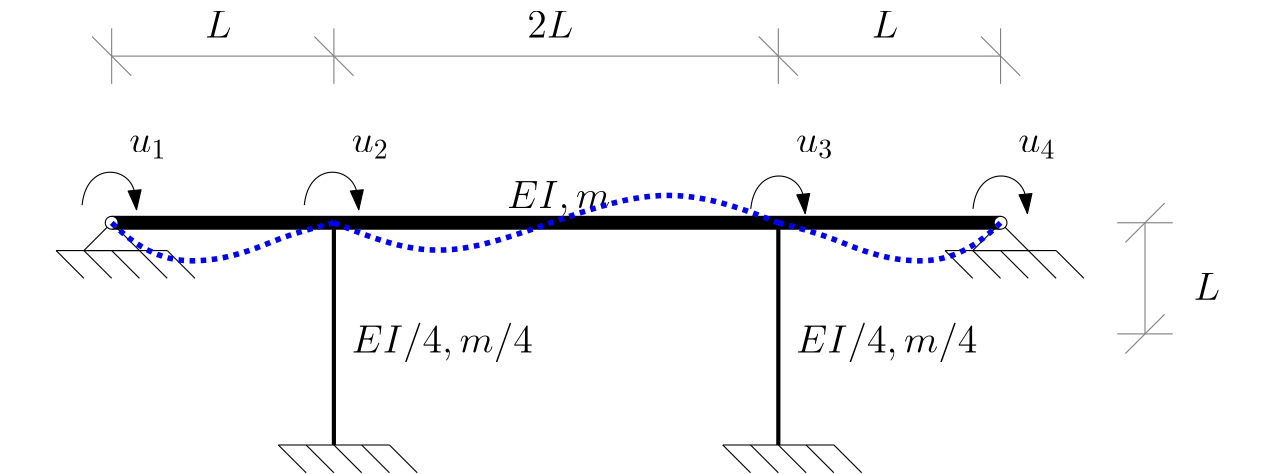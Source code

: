 <?xml version="1.0"?>
<!DOCTYPE ipe SYSTEM "ipe.dtd">
<ipe version="70218" creator="Ipe 7.2.26">
<info created="D:20230124090534" modified="D:20240701141017"/>
<preamble>\usepackage{helvet}
\renewcommand\familydefault{\sfdefault}</preamble>
<ipestyle name="basic">
<symbol name="arrow/arc(spx)">
<path stroke="sym-stroke" fill="sym-stroke" pen="sym-pen">
0 0 m
-1 0.333 l
-1 -0.333 l
h
</path>
</symbol>
<symbol name="arrow/farc(spx)">
<path stroke="sym-stroke" fill="white" pen="sym-pen">
0 0 m
-1 0.333 l
-1 -0.333 l
h
</path>
</symbol>
<symbol name="arrow/ptarc(spx)">
<path stroke="sym-stroke" fill="sym-stroke" pen="sym-pen">
0 0 m
-1 0.333 l
-0.8 0 l
-1 -0.333 l
h
</path>
</symbol>
<symbol name="arrow/fptarc(spx)">
<path stroke="sym-stroke" fill="white" pen="sym-pen">
0 0 m
-1 0.333 l
-0.8 0 l
-1 -0.333 l
h
</path>
</symbol>
<symbol name="mark/circle(sx)" transformations="translations">
<path fill="sym-stroke">
0.6 0 0 0.6 0 0 e
0.4 0 0 0.4 0 0 e
</path>
</symbol>
<symbol name="mark/disk(sx)" transformations="translations">
<path fill="sym-stroke">
0.6 0 0 0.6 0 0 e
</path>
</symbol>
<symbol name="mark/fdisk(sfx)" transformations="translations">
<group>
<path fill="sym-fill">
0.5 0 0 0.5 0 0 e
</path>
<path fill="sym-stroke" fillrule="eofill">
0.6 0 0 0.6 0 0 e
0.4 0 0 0.4 0 0 e
</path>
</group>
</symbol>
<symbol name="mark/box(sx)" transformations="translations">
<path fill="sym-stroke" fillrule="eofill">
-0.6 -0.6 m
0.6 -0.6 l
0.6 0.6 l
-0.6 0.6 l
h
-0.4 -0.4 m
0.4 -0.4 l
0.4 0.4 l
-0.4 0.4 l
h
</path>
</symbol>
<symbol name="mark/square(sx)" transformations="translations">
<path fill="sym-stroke">
-0.6 -0.6 m
0.6 -0.6 l
0.6 0.6 l
-0.6 0.6 l
h
</path>
</symbol>
<symbol name="mark/fsquare(sfx)" transformations="translations">
<group>
<path fill="sym-fill">
-0.5 -0.5 m
0.5 -0.5 l
0.5 0.5 l
-0.5 0.5 l
h
</path>
<path fill="sym-stroke" fillrule="eofill">
-0.6 -0.6 m
0.6 -0.6 l
0.6 0.6 l
-0.6 0.6 l
h
-0.4 -0.4 m
0.4 -0.4 l
0.4 0.4 l
-0.4 0.4 l
h
</path>
</group>
</symbol>
<symbol name="mark/cross(sx)" transformations="translations">
<group>
<path fill="sym-stroke">
-0.43 -0.57 m
0.57 0.43 l
0.43 0.57 l
-0.57 -0.43 l
h
</path>
<path fill="sym-stroke">
-0.43 0.57 m
0.57 -0.43 l
0.43 -0.57 l
-0.57 0.43 l
h
</path>
</group>
</symbol>
<symbol name="arrow/fnormal(spx)">
<path stroke="sym-stroke" fill="white" pen="sym-pen">
0 0 m
-1 0.333 l
-1 -0.333 l
h
</path>
</symbol>
<symbol name="arrow/pointed(spx)">
<path stroke="sym-stroke" fill="sym-stroke" pen="sym-pen">
0 0 m
-1 0.333 l
-0.8 0 l
-1 -0.333 l
h
</path>
</symbol>
<symbol name="arrow/fpointed(spx)">
<path stroke="sym-stroke" fill="white" pen="sym-pen">
0 0 m
-1 0.333 l
-0.8 0 l
-1 -0.333 l
h
</path>
</symbol>
<symbol name="arrow/linear(spx)">
<path stroke="sym-stroke" pen="sym-pen">
-1 0.333 m
0 0 l
-1 -0.333 l
</path>
</symbol>
<symbol name="arrow/fdouble(spx)">
<path stroke="sym-stroke" fill="white" pen="sym-pen">
0 0 m
-1 0.333 l
-1 -0.333 l
h
-1 0 m
-2 0.333 l
-2 -0.333 l
h
</path>
</symbol>
<symbol name="arrow/double(spx)">
<path stroke="sym-stroke" fill="sym-stroke" pen="sym-pen">
0 0 m
-1 0.333 l
-1 -0.333 l
h
-1 0 m
-2 0.333 l
-2 -0.333 l
h
</path>
</symbol>
<symbol name="arrow/mid-normal(spx)">
<path stroke="sym-stroke" fill="sym-stroke" pen="sym-pen">
0.5 0 m
-0.5 0.333 l
-0.5 -0.333 l
h
</path>
</symbol>
<symbol name="arrow/mid-fnormal(spx)">
<path stroke="sym-stroke" fill="white" pen="sym-pen">
0.5 0 m
-0.5 0.333 l
-0.5 -0.333 l
h
</path>
</symbol>
<symbol name="arrow/mid-pointed(spx)">
<path stroke="sym-stroke" fill="sym-stroke" pen="sym-pen">
0.5 0 m
-0.5 0.333 l
-0.3 0 l
-0.5 -0.333 l
h
</path>
</symbol>
<symbol name="arrow/mid-fpointed(spx)">
<path stroke="sym-stroke" fill="white" pen="sym-pen">
0.5 0 m
-0.5 0.333 l
-0.3 0 l
-0.5 -0.333 l
h
</path>
</symbol>
<symbol name="arrow/mid-double(spx)">
<path stroke="sym-stroke" fill="sym-stroke" pen="sym-pen">
1 0 m
0 0.333 l
0 -0.333 l
h
0 0 m
-1 0.333 l
-1 -0.333 l
h
</path>
</symbol>
<symbol name="arrow/mid-fdouble(spx)">
<path stroke="sym-stroke" fill="white" pen="sym-pen">
1 0 m
0 0.333 l
0 -0.333 l
h
0 0 m
-1 0.333 l
-1 -0.333 l
h
</path>
</symbol>
<anglesize name="22.5 deg" value="22.5"/>
<anglesize name="30 deg" value="30"/>
<anglesize name="45 deg" value="45"/>
<anglesize name="60 deg" value="60"/>
<anglesize name="90 deg" value="90"/>
<arrowsize name="large" value="10"/>
<arrowsize name="small" value="5"/>
<arrowsize name="tiny" value="3"/>
<color name="blue" value="0 0 1"/>
<color name="brown" value="0.647 0.165 0.165"/>
<color name="darkblue" value="0 0 0.545"/>
<color name="darkcyan" value="0 0.545 0.545"/>
<color name="darkgray" value="0.663"/>
<color name="darkgreen" value="0 0.392 0"/>
<color name="darkmagenta" value="0.545 0 0.545"/>
<color name="darkorange" value="1 0.549 0"/>
<color name="darkred" value="0.545 0 0"/>
<color name="gold" value="1 0.843 0"/>
<color name="gray" value="0.745"/>
<color name="green" value="0 1 0"/>
<color name="lightblue" value="0.678 0.847 0.902"/>
<color name="lightcyan" value="0.878 1 1"/>
<color name="lightgray" value="0.827"/>
<color name="lightgreen" value="0.565 0.933 0.565"/>
<color name="lightyellow" value="1 1 0.878"/>
<color name="navy" value="0 0 0.502"/>
<color name="orange" value="1 0.647 0"/>
<color name="pink" value="1 0.753 0.796"/>
<color name="purple" value="0.627 0.125 0.941"/>
<color name="red" value="1 0 0"/>
<color name="seagreen" value="0.18 0.545 0.341"/>
<color name="turquoise" value="0.251 0.878 0.816"/>
<color name="violet" value="0.933 0.51 0.933"/>
<color name="yellow" value="1 1 0"/>
<dashstyle name="dash dot dotted" value="[4 2 1 2 1 2] 0"/>
<dashstyle name="dash dotted" value="[4 2 1 2] 0"/>
<dashstyle name="dashed" value="[4] 0"/>
<dashstyle name="dotted" value="[1 3] 0"/>
<gridsize name="10 pts (~3.5 mm)" value="10"/>
<gridsize name="14 pts (~5 mm)" value="14"/>
<gridsize name="16 pts (~6 mm)" value="16"/>
<gridsize name="20 pts (~7 mm)" value="20"/>
<gridsize name="28 pts (~10 mm)" value="28"/>
<gridsize name="32 pts (~12 mm)" value="32"/>
<gridsize name="4 pts" value="4"/>
<gridsize name="56 pts (~20 mm)" value="56"/>
<gridsize name="8 pts (~3 mm)" value="8"/>
<opacity name="10%" value="0.1"/>
<opacity name="30%" value="0.3"/>
<opacity name="50%" value="0.5"/>
<opacity name="75%" value="0.75"/>
<pen name="fat" value="1.2"/>
<pen name="heavier" value="0.8"/>
<pen name="ultrafat" value="2"/>
<symbolsize name="large" value="5"/>
<symbolsize name="small" value="2"/>
<symbolsize name="tiny" value="1.1"/>
<textsize name="Huge" value="\Huge"/>
<textsize name="LARGE" value="\LARGE"/>
<textsize name="Large" value="\Large"/>
<textsize name="footnote" value="\footnotesize"/>
<textsize name="huge" value="\huge"/>
<textsize name="large" value="\large"/>
<textsize name="small" value="\small"/>
<textsize name="tiny" value="\tiny"/>
<textstyle name="center" begin="\begin{center}" end="\end{center}"/>
<textstyle name="item" begin="\begin{itemize}\item{}" end="\end{itemize}"/>
<textstyle name="itemize" begin="\begin{itemize}" end="\end{itemize}"/>
<tiling name="falling" angle="-60" step="4" width="1"/>
<tiling name="rising" angle="30" step="4" width="1"/>
</ipestyle>
<ipestyle name="size_1500_750">
<layout paper="1500 750" origin="0 0" frame="1500 750"/>
</ipestyle>
<ipestyle name="numthickness">
<pen name="thick1.0" value="1"/>
<pen name="thick1.5" value="1.5"/>
<pen name="thick2.0" value="2"/>
<pen name="thick2.5" value="2.5"/>
<pen name="thick3.0" value="3"/>
<pen name="thick3.5" value="3.5"/>
<pen name="thick4.0" value="4"/>
<pen name="thick4.5" value="4.5"/>
<pen name="thick5.0" value="5"/>
</ipestyle>
<ipestyle name="svgcolor">
<color name="AliceBlue" value="0.94 0.972 1"/>
<color name="AntiqueWhite" value="0.98 0.92 0.844"/>
<color name="Aqua" value="0 1 1"/>
<color name="Aquamarine" value="0.498 1 0.83"/>
<color name="Azure" value="0.94 1 1"/>
<color name="Beige" value="0.96 0.96 0.864"/>
<color name="Bisque" value="1 0.894 0.77"/>
<color name="Black" value="0"/>
<color name="BlanchedAlmond" value="1 0.92 0.804"/>
<color name="Blue" value="0 0 1"/>
<color name="BlueViolet" value="0.54 0.17 0.888"/>
<color name="Brown" value="0.648 0.165 0.165"/>
<color name="BurlyWood" value="0.87 0.72 0.53"/>
<color name="CadetBlue" value="0.372 0.62 0.628"/>
<color name="Chartreuse" value="0.498 1 0"/>
<color name="Chocolate" value="0.824 0.41 0.116"/>
<color name="Coral" value="1 0.498 0.312"/>
<color name="CornflowerBlue" value="0.392 0.585 0.93"/>
<color name="Cornsilk" value="1 0.972 0.864"/>
<color name="Crimson" value="0.864 0.08 0.235"/>
<color name="Cyan" value="0 1 1"/>
<color name="DarkBlue" value="0 0 0.545"/>
<color name="DarkCyan" value="0 0.545 0.545"/>
<color name="DarkGoldenrod" value="0.72 0.525 0.044"/>
<color name="DarkGray" value="0.664"/>
<color name="DarkGreen" value="0 0.392 0"/>
<color name="DarkGrey" value="0.664"/>
<color name="DarkKhaki" value="0.74 0.716 0.42"/>
<color name="DarkMagenta" value="0.545 0 0.545"/>
<color name="DarkOliveGreen" value="0.332 0.42 0.185"/>
<color name="DarkOrange" value="1 0.55 0"/>
<color name="DarkOrchid" value="0.6 0.196 0.8"/>
<color name="DarkRed" value="0.545 0 0"/>
<color name="DarkSalmon" value="0.912 0.59 0.48"/>
<color name="DarkSeaGreen" value="0.56 0.736 0.56"/>
<color name="DarkSlateBlue" value="0.284 0.24 0.545"/>
<color name="DarkSlateGray" value="0.185 0.31 0.31"/>
<color name="DarkSlateGrey" value="0.185 0.31 0.31"/>
<color name="DarkTurquoise" value="0 0.808 0.82"/>
<color name="DarkViolet" value="0.58 0 0.828"/>
<color name="DeepPink" value="1 0.08 0.576"/>
<color name="DeepSkyBlue" value="0 0.75 1"/>
<color name="DimGray" value="0.41"/>
<color name="DimGrey" value="0.41"/>
<color name="DodgerBlue" value="0.116 0.565 1"/>
<color name="FireBrick" value="0.698 0.132 0.132"/>
<color name="FloralWhite" value="1 0.98 0.94"/>
<color name="ForestGreen" value="0.132 0.545 0.132"/>
<color name="Fuchsia" value="1 0 1"/>
<color name="Gainsboro" value="0.864"/>
<color name="GhostWhite" value="0.972 0.972 1"/>
<color name="Gold" value="1 0.844 0"/>
<color name="Goldenrod" value="0.855 0.648 0.125"/>
<color name="Gray" value="0.5"/>
<color name="Green" value="0 0.5 0"/>
<color name="GreenYellow" value="0.68 1 0.185"/>
<color name="Grey" value="0.5"/>
<color name="Honeydew" value="0.94 1 0.94"/>
<color name="HotPink" value="1 0.41 0.705"/>
<color name="IndianRed" value="0.804 0.36 0.36"/>
<color name="Indigo" value="0.294 0 0.51"/>
<color name="Ivory" value="1 1 0.94"/>
<color name="Khaki" value="0.94 0.9 0.55"/>
<color name="Lavender" value="0.9 0.9 0.98"/>
<color name="LavenderBlush" value="1 0.94 0.96"/>
<color name="LawnGreen" value="0.488 0.99 0"/>
<color name="LemonChiffon" value="1 0.98 0.804"/>
<color name="LightBlue" value="0.68 0.848 0.9"/>
<color name="LightCoral" value="0.94 0.5 0.5"/>
<color name="LightCyan" value="0.88 1 1"/>
<color name="LightGoldenrod" value="0.933 0.867 0.51"/>
<color name="LightGoldenrodYellow" value="0.98 0.98 0.824"/>
<color name="LightGray" value="0.828"/>
<color name="LightGreen" value="0.565 0.932 0.565"/>
<color name="LightGrey" value="0.828"/>
<color name="LightPink" value="1 0.712 0.756"/>
<color name="LightSalmon" value="1 0.628 0.48"/>
<color name="LightSeaGreen" value="0.125 0.698 0.668"/>
<color name="LightSkyBlue" value="0.53 0.808 0.98"/>
<color name="LightSlateBlue" value="0.518 0.44 1"/>
<color name="LightSlateGray" value="0.468 0.532 0.6"/>
<color name="LightSlateGrey" value="0.468 0.532 0.6"/>
<color name="LightSteelBlue" value="0.69 0.77 0.87"/>
<color name="LightYellow" value="1 1 0.88"/>
<color name="Lime" value="0 1 0"/>
<color name="LimeGreen" value="0.196 0.804 0.196"/>
<color name="Linen" value="0.98 0.94 0.9"/>
<color name="Magenta" value="1 0 1"/>
<color name="Maroon" value="0.5 0 0"/>
<color name="MediumAquamarine" value="0.4 0.804 0.668"/>
<color name="MediumBlue" value="0 0 0.804"/>
<color name="MediumOrchid" value="0.73 0.332 0.828"/>
<color name="MediumPurple" value="0.576 0.44 0.86"/>
<color name="MediumSeaGreen" value="0.235 0.7 0.444"/>
<color name="MediumSlateBlue" value="0.484 0.408 0.932"/>
<color name="MediumSpringGreen" value="0 0.98 0.604"/>
<color name="MediumTurquoise" value="0.284 0.82 0.8"/>
<color name="MediumVioletRed" value="0.78 0.084 0.52"/>
<color name="MidnightBlue" value="0.098 0.098 0.44"/>
<color name="MintCream" value="0.96 1 0.98"/>
<color name="MistyRose" value="1 0.894 0.884"/>
<color name="Moccasin" value="1 0.894 0.71"/>
<color name="NavajoWhite" value="1 0.87 0.68"/>
<color name="Navy" value="0 0 0.5"/>
<color name="NavyBlue" value="0 0 0.5"/>
<color name="OldLace" value="0.992 0.96 0.9"/>
<color name="Olive" value="0.5 0.5 0"/>
<color name="OliveDrab" value="0.42 0.556 0.136"/>
<color name="Orange" value="1 0.648 0"/>
<color name="OrangeRed" value="1 0.27 0"/>
<color name="Orchid" value="0.855 0.44 0.84"/>
<color name="PaleGoldenrod" value="0.932 0.91 0.668"/>
<color name="PaleGreen" value="0.596 0.985 0.596"/>
<color name="PaleTurquoise" value="0.688 0.932 0.932"/>
<color name="PaleVioletRed" value="0.86 0.44 0.576"/>
<color name="PapayaWhip" value="1 0.936 0.835"/>
<color name="PeachPuff" value="1 0.855 0.725"/>
<color name="Peru" value="0.804 0.52 0.248"/>
<color name="Pink" value="1 0.752 0.796"/>
<color name="Plum" value="0.868 0.628 0.868"/>
<color name="PowderBlue" value="0.69 0.88 0.9"/>
<color name="Purple" value="0.5 0 0.5"/>
<color name="Red" value="1 0 0"/>
<color name="RosyBrown" value="0.736 0.56 0.56"/>
<color name="RoyalBlue" value="0.255 0.41 0.884"/>
<color name="SaddleBrown" value="0.545 0.27 0.075"/>
<color name="Salmon" value="0.98 0.5 0.448"/>
<color name="SandyBrown" value="0.956 0.644 0.376"/>
<color name="SeaGreen" value="0.18 0.545 0.34"/>
<color name="Seashell" value="1 0.96 0.932"/>
<color name="Sienna" value="0.628 0.32 0.176"/>
<color name="Silver" value="0.752"/>
<color name="SkyBlue" value="0.53 0.808 0.92"/>
<color name="SlateBlue" value="0.415 0.352 0.804"/>
<color name="SlateGray" value="0.44 0.5 0.565"/>
<color name="SlateGrey" value="0.44 0.5 0.565"/>
<color name="Snow" value="1 0.98 0.98"/>
<color name="SpringGreen" value="0 1 0.498"/>
<color name="SteelBlue" value="0.275 0.51 0.705"/>
<color name="Tan" value="0.824 0.705 0.55"/>
<color name="Teal" value="0 0.5 0.5"/>
<color name="Thistle" value="0.848 0.75 0.848"/>
<color name="Tomato" value="1 0.39 0.28"/>
<color name="Turquoise" value="0.25 0.88 0.815"/>
<color name="Violet" value="0.932 0.51 0.932"/>
<color name="VioletRed" value="0.816 0.125 0.565"/>
<color name="Wheat" value="0.96 0.87 0.7"/>
<color name="White" value="1"/>
<color name="WhiteSmoke" value="0.96"/>
<color name="Yellow" value="1 1 0"/>
<color name="YellowGreen" value="0.604 0.804 0.196"/>
</ipestyle>
<ipestyle name="dashstyles">
<dashstyle name="dashed-narrow" value="[2] 0"/>
<dashstyle name="dashed-narrower" value="[1] 0"/>
<dashstyle name="dotted-narrow" value="[1 1] 0"/>
<dashstyle name="dotted-narrower" value="[0.5 0.5] 0"/>
</ipestyle>
<page>
<layer name="structure"/>
<layer name="white"/>
<layer name="text"/>
<layer name="modes"/>
<layer name="mode2"/>
<view layers="structure white text modes mode2" active="modes"/>
<path layer="white" fill="white">
400 600 m
400 430 l
860 430 l
860 600 l
h
</path>
<path layer="structure" stroke="black" pen="thick5.0">
440 520 m
760 520 l
</path>
<path stroke="black" pen="thick1.5">
520 440 m
520 520 l
</path>
<path stroke="black" pen="thick1.5">
680 440 m
680 520 l
</path>
<path matrix="1 0 0 1 0 80" stroke="black">
750 430 m
760 440 l
750 430 l
770 430 l
760 440 l
</path>
<path matrix="1 0 0 1 0 80" stroke="black">
740 430 m
780 430 l
</path>
<path matrix="1 0 0 1 0 80" stroke="black">
740 430 m
750 420 l
</path>
<path matrix="1 0 0 1 20 80" stroke="black">
740 430 m
750 420 l
</path>
<path matrix="1 0 0 1 30 80" stroke="black">
740 430 m
750 420 l
</path>
<path matrix="1 0 0 1 10 80" stroke="black">
740 430 m
750 420 l
</path>
<path matrix="1 0 0 1 -240 10" stroke="black">
740 430 m
780 430 l
</path>
<path matrix="1 0 0 1 -240 10" stroke="black">
740 430 m
750 420 l
</path>
<path matrix="1 0 0 1 -220 10" stroke="black">
740 430 m
750 420 l
</path>
<path matrix="1 0 0 1 -210 10" stroke="black">
740 430 m
750 420 l
</path>
<path matrix="1 0 0 1 -230 10" stroke="black">
740 430 m
750 420 l
</path>
<path matrix="1 0 0 1 -200 10" stroke="black">
740 430 m
750 420 l
</path>
<path matrix="1 0 0 1 0 80" stroke="black" fill="white">
2.30449 0 0 2.30449 760 440 e
</path>
<path layer="text" matrix="1 0 0 1 0 -20" stroke="Grey">
440 600 m
760 600 l
</path>
<path matrix="1 0 0 1 0 -20" stroke="Grey">
520 610 m
520 590 l
</path>
<path matrix="0.707107 0.707107 -0.707107 0.707107 576.569 -211.96" stroke="Grey">
520 610 m
520 590 l
</path>
<path matrix="1 0 0 1 -80 -20" stroke="Grey">
520 610 m
520 590 l
</path>
<path matrix="0.707107 0.707107 -0.707107 0.707107 496.569 -211.96" stroke="Grey">
520 610 m
520 590 l
</path>
<path matrix="1 0 0 1 160 -20" stroke="Grey">
520 610 m
520 590 l
</path>
<path matrix="0.707107 0.707107 -0.707107 0.707107 736.569 -211.96" stroke="Grey">
520 610 m
520 590 l
</path>
<path matrix="1 0 0 1 240 -20" stroke="Grey">
520 610 m
520 590 l
</path>
<path matrix="0.707107 0.707107 -0.707107 0.707107 816.569 -211.96" stroke="Grey">
520 610 m
520 590 l
</path>
<path matrix="0 1 -1 0 1412 -0.00044" stroke="Grey">
520 610 m
520 590 l
</path>
<path matrix="-0.707107 0.707107 -0.707107 -0.707107 1603.96 576.569" stroke="Grey">
520 610 m
520 590 l
</path>
<path matrix="0 1 -1 0 1412 -40.0004" stroke="Grey">
520 610 m
520 590 l
</path>
<path matrix="-0.707107 0.707107 -0.707107 -0.707107 1603.96 536.569" stroke="Grey">
520 610 m
520 590 l
</path>
<path matrix="1 0 0 1 -98 0" stroke="Grey">
910 480 m
910 520 l
</path>
<text matrix="1 0 0 1 -168 40" transformations="translations" pos="641.588 546.666" stroke="black" type="label" width="9.557" height="9.803" depth="0" valign="baseline" size="Large" style="math">L</text>
<text matrix="1 0 0 1 -52 40" transformations="translations" pos="641.588 546.666" stroke="black" type="label" width="16.581" height="9.803" depth="0" valign="baseline" size="Large" style="math">2L</text>
<text matrix="1 0 0 1 72 40" transformations="translations" pos="641.588 546.666" stroke="black" type="label" width="9.557" height="9.803" depth="0" valign="baseline" size="Large" style="math">L</text>
<text matrix="1 0 0 1 187.875 -54.3833" transformations="translations" pos="641.588 546.666" stroke="black" type="label" width="9.557" height="9.803" depth="0" valign="baseline" size="Large" style="math">L</text>
<path matrix="0.682744 0 0 0.767545 83.6785 122.377" stroke="black" arrow="normal/normal">
623.481 526.335 m
625.71 547.337
649.763 544.873
651.406 531.028 c
652.178 524.159 l
</path>
<path matrix="0.682744 0 0 0.767545 244.399 121.012" stroke="black" arrow="normal/normal">
623.481 526.335 m
625.71 547.337
649.763 544.873
651.406 531.028 c
652.178 524.159 l
</path>
<path layer="structure" matrix="1 0 0 1 -80 10" stroke="black">
740 430 m
780 430 l
</path>
<path matrix="1 0 0 1 -80 10" stroke="black">
740 430 m
750 420 l
</path>
<path matrix="1 0 0 1 -60 10" stroke="black">
740 430 m
750 420 l
</path>
<path matrix="1 0 0 1 -50 10" stroke="black">
740 430 m
750 420 l
</path>
<path matrix="1 0 0 1 -70 10" stroke="black">
740 430 m
750 420 l
</path>
<path matrix="1 0 0 1 -40 10" stroke="black">
740 430 m
750 420 l
</path>
<path matrix="1 0 0 1 -320 80" stroke="black">
750 430 m
760 440 l
750 430 l
770 430 l
760 440 l
</path>
<path matrix="1 0 0 1 -320 80" stroke="black">
740 430 m
780 430 l
</path>
<path matrix="1 0 0 1 -320 80" stroke="black">
740 430 m
750 420 l
</path>
<path matrix="1 0 0 1 -300 80" stroke="black">
740 430 m
750 420 l
</path>
<path matrix="1 0 0 1 -290 80" stroke="black">
740 430 m
750 420 l
</path>
<path matrix="1 0 0 1 -310 80" stroke="black">
740 430 m
750 420 l
</path>
<path matrix="1 0 0 1 -320 80" stroke="black" fill="white">
2.30449 0 0 2.30449 760 440 e
</path>
<path layer="text" matrix="0.682744 0 0 0.767545 3.6785 122.377" stroke="black" arrow="normal/normal">
623.481 526.335 m
625.71 547.337
649.763 544.873
651.406 531.028 c
652.178 524.159 l
</path>
<path matrix="0.682744 0 0 0.767545 324.399 121.012" stroke="black" arrow="normal/normal">
623.481 526.335 m
625.71 547.337
649.763 544.873
651.406 531.028 c
652.178 524.159 l
</path>
<text matrix="1 0 0 1 -195.235 -1.33696" transformations="translations" pos="641.588 546.666" stroke="black" type="label" width="13.474" height="6.179" depth="2.15" valign="baseline" size="Large" style="math">u_1</text>
<text matrix="1 0 0 1 -115.235 -1.33696" transformations="translations" pos="641.588 546.666" stroke="black" type="label" width="13.474" height="6.179" depth="2.15" valign="baseline" size="Large" style="math">u_2</text>
<text matrix="1 0 0 1 44.765 -1.33696" transformations="translations" pos="641.588 546.666" stroke="black" type="label" width="13.474" height="6.179" depth="2.15" valign="baseline" size="Large" style="math">u_3
</text>
<text matrix="1 0 0 1 124.765 -1.33696" transformations="translations" pos="641.588 546.666" stroke="black" type="label" width="13.474" height="6.179" depth="2.15" valign="baseline" size="Large" style="math">u_4</text>
<text matrix="1 0 0 1 -59.235 -21.337" transformations="translations" pos="641.588 546.666" stroke="black" type="label" width="37.143" height="9.803" depth="2.79" valign="baseline" size="Large" style="math">EI,m</text>
<text matrix="1 0 0 1 -115.235 -73.337" transformations="translations" pos="641.588 546.666" stroke="black" type="label" width="65.237" height="10.756" depth="3.59" valign="baseline" size="Large" style="math">EI/4, m/4</text>
<path layer="structure" matrix="1 0 0 1 -280 80" stroke="black">
740 430 m
750 420 l
</path>
<path matrix="1 0 0 1 40 80" stroke="black">
740 430 m
750 420 l
</path>
<text layer="text" matrix="1 0 0 1 44.765 -73.337" transformations="translations" pos="641.588 546.666" stroke="black" type="label" width="65.237" height="10.756" depth="3.59" valign="baseline" size="Large" style="math">EI/4, m/4</text>
<path layer="modes" stroke="Blue" dash="dashed-narrow" pen="thick2.0">
680 520 m
696 516
704 512
728 504
748 508
760 520 c
</path>
<path stroke="Blue" dash="dashed-narrow" pen="thick2.0">
520 520 m
540 512
564 504
632 536
660 528
680 520 c
</path>
<path matrix="-1 0 0 1 1200 0" stroke="Blue" dash="dashed-narrow" pen="thick2.0">
680 520 m
696 516
704 512
728 504
748 508
760 520 c
</path>
</page>
</ipe>

